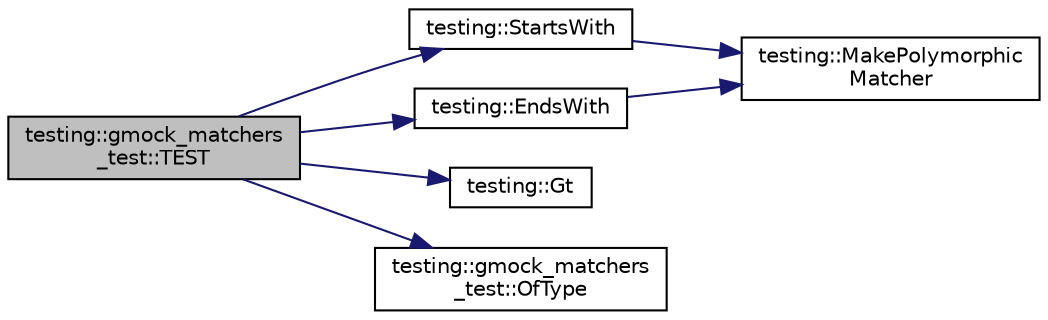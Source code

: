 digraph "testing::gmock_matchers_test::TEST"
{
  edge [fontname="Helvetica",fontsize="10",labelfontname="Helvetica",labelfontsize="10"];
  node [fontname="Helvetica",fontsize="10",shape=record];
  rankdir="LR";
  Node979 [label="testing::gmock_matchers\l_test::TEST",height=0.2,width=0.4,color="black", fillcolor="grey75", style="filled", fontcolor="black"];
  Node979 -> Node980 [color="midnightblue",fontsize="10",style="solid",fontname="Helvetica"];
  Node980 [label="testing::StartsWith",height=0.2,width=0.4,color="black", fillcolor="white", style="filled",URL="$d0/d75/namespacetesting.html#a810d81f5492f18034596d61cf12b8758"];
  Node980 -> Node981 [color="midnightblue",fontsize="10",style="solid",fontname="Helvetica"];
  Node981 [label="testing::MakePolymorphic\lMatcher",height=0.2,width=0.4,color="black", fillcolor="white", style="filled",URL="$d0/d75/namespacetesting.html#a667ca94f190ec2e17ee2fbfdb7d3da04"];
  Node979 -> Node982 [color="midnightblue",fontsize="10",style="solid",fontname="Helvetica"];
  Node982 [label="testing::EndsWith",height=0.2,width=0.4,color="black", fillcolor="white", style="filled",URL="$d0/d75/namespacetesting.html#a58520638912f363594ed173a4c7e134c"];
  Node982 -> Node981 [color="midnightblue",fontsize="10",style="solid",fontname="Helvetica"];
  Node979 -> Node983 [color="midnightblue",fontsize="10",style="solid",fontname="Helvetica"];
  Node983 [label="testing::Gt",height=0.2,width=0.4,color="black", fillcolor="white", style="filled",URL="$d0/d75/namespacetesting.html#a493fc1bafd7b3945ba06ace80e74b0d5"];
  Node979 -> Node984 [color="midnightblue",fontsize="10",style="solid",fontname="Helvetica"];
  Node984 [label="testing::gmock_matchers\l_test::OfType",height=0.2,width=0.4,color="black", fillcolor="white", style="filled",URL="$d5/de1/namespacetesting_1_1gmock__matchers__test.html#aea4c2446402f87073f8fec944fc1113c"];
}
